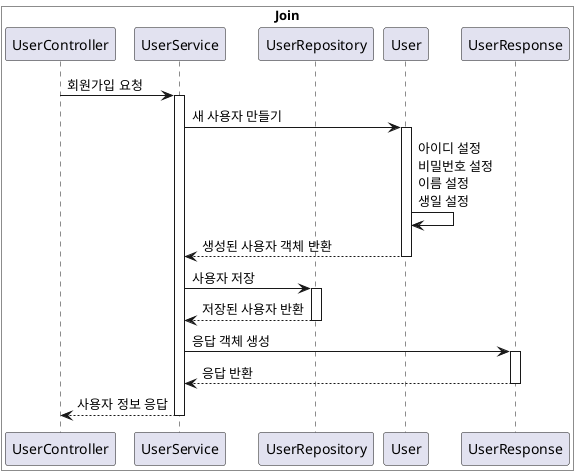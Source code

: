 @startuml
box "Join" #white

participant "UserController" as controller
participant "UserService" as service
participant "UserRepository" as repository
participant "User" as entity
participant "UserResponse" as responseDto

controller -> service : 회원가입 요청
activate service

service -> entity : 새 사용자 만들기
activate entity
entity -> entity : 아이디 설정\n비밀번호 설정\n이름 설정\n생일 설정
entity --> service : 생성된 사용자 객체 반환
deactivate entity

service -> repository : 사용자 저장
activate repository
repository --> service : 저장된 사용자 반환
deactivate repository

service -> responseDto : 응답 객체 생성
activate responseDto
responseDto --> service : 응답 반환
deactivate responseDto

service --> controller : 사용자 정보 응답
deactivate service

end box
@enduml
